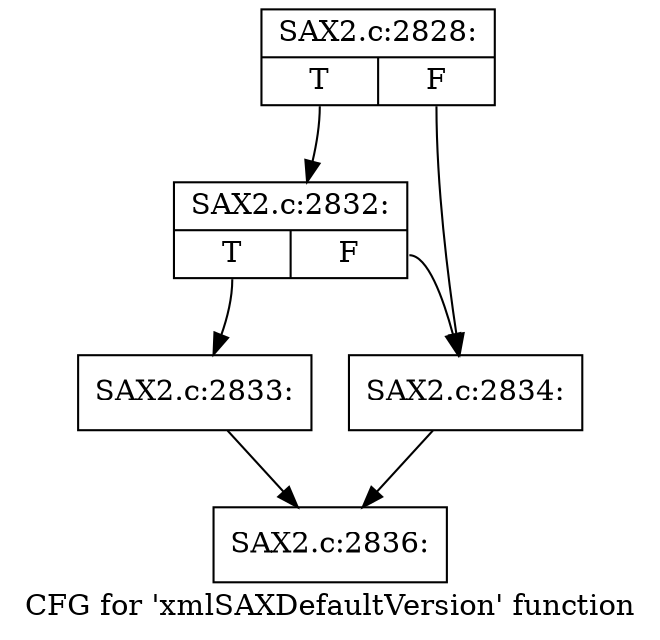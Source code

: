 digraph "CFG for 'xmlSAXDefaultVersion' function" {
	label="CFG for 'xmlSAXDefaultVersion' function";

	Node0x429da60 [shape=record,label="{SAX2.c:2828:|{<s0>T|<s1>F}}"];
	Node0x429da60:s0 -> Node0x429d9d0;
	Node0x429da60:s1 -> Node0x429d980;
	Node0x429d9d0 [shape=record,label="{SAX2.c:2832:|{<s0>T|<s1>F}}"];
	Node0x429d9d0:s0 -> Node0x429d240;
	Node0x429d9d0:s1 -> Node0x429d980;
	Node0x429d240 [shape=record,label="{SAX2.c:2833:}"];
	Node0x429d240 -> Node0x42a12a0;
	Node0x429d980 [shape=record,label="{SAX2.c:2834:}"];
	Node0x429d980 -> Node0x42a12a0;
	Node0x42a12a0 [shape=record,label="{SAX2.c:2836:}"];
}
